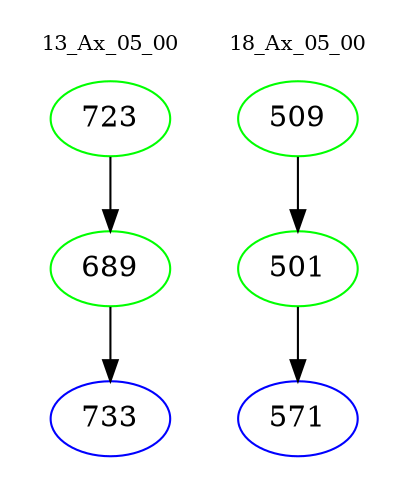 digraph{
subgraph cluster_0 {
color = white
label = "13_Ax_05_00";
fontsize=10;
T0_723 [label="723", color="green"]
T0_723 -> T0_689 [color="black"]
T0_689 [label="689", color="green"]
T0_689 -> T0_733 [color="black"]
T0_733 [label="733", color="blue"]
}
subgraph cluster_1 {
color = white
label = "18_Ax_05_00";
fontsize=10;
T1_509 [label="509", color="green"]
T1_509 -> T1_501 [color="black"]
T1_501 [label="501", color="green"]
T1_501 -> T1_571 [color="black"]
T1_571 [label="571", color="blue"]
}
}
